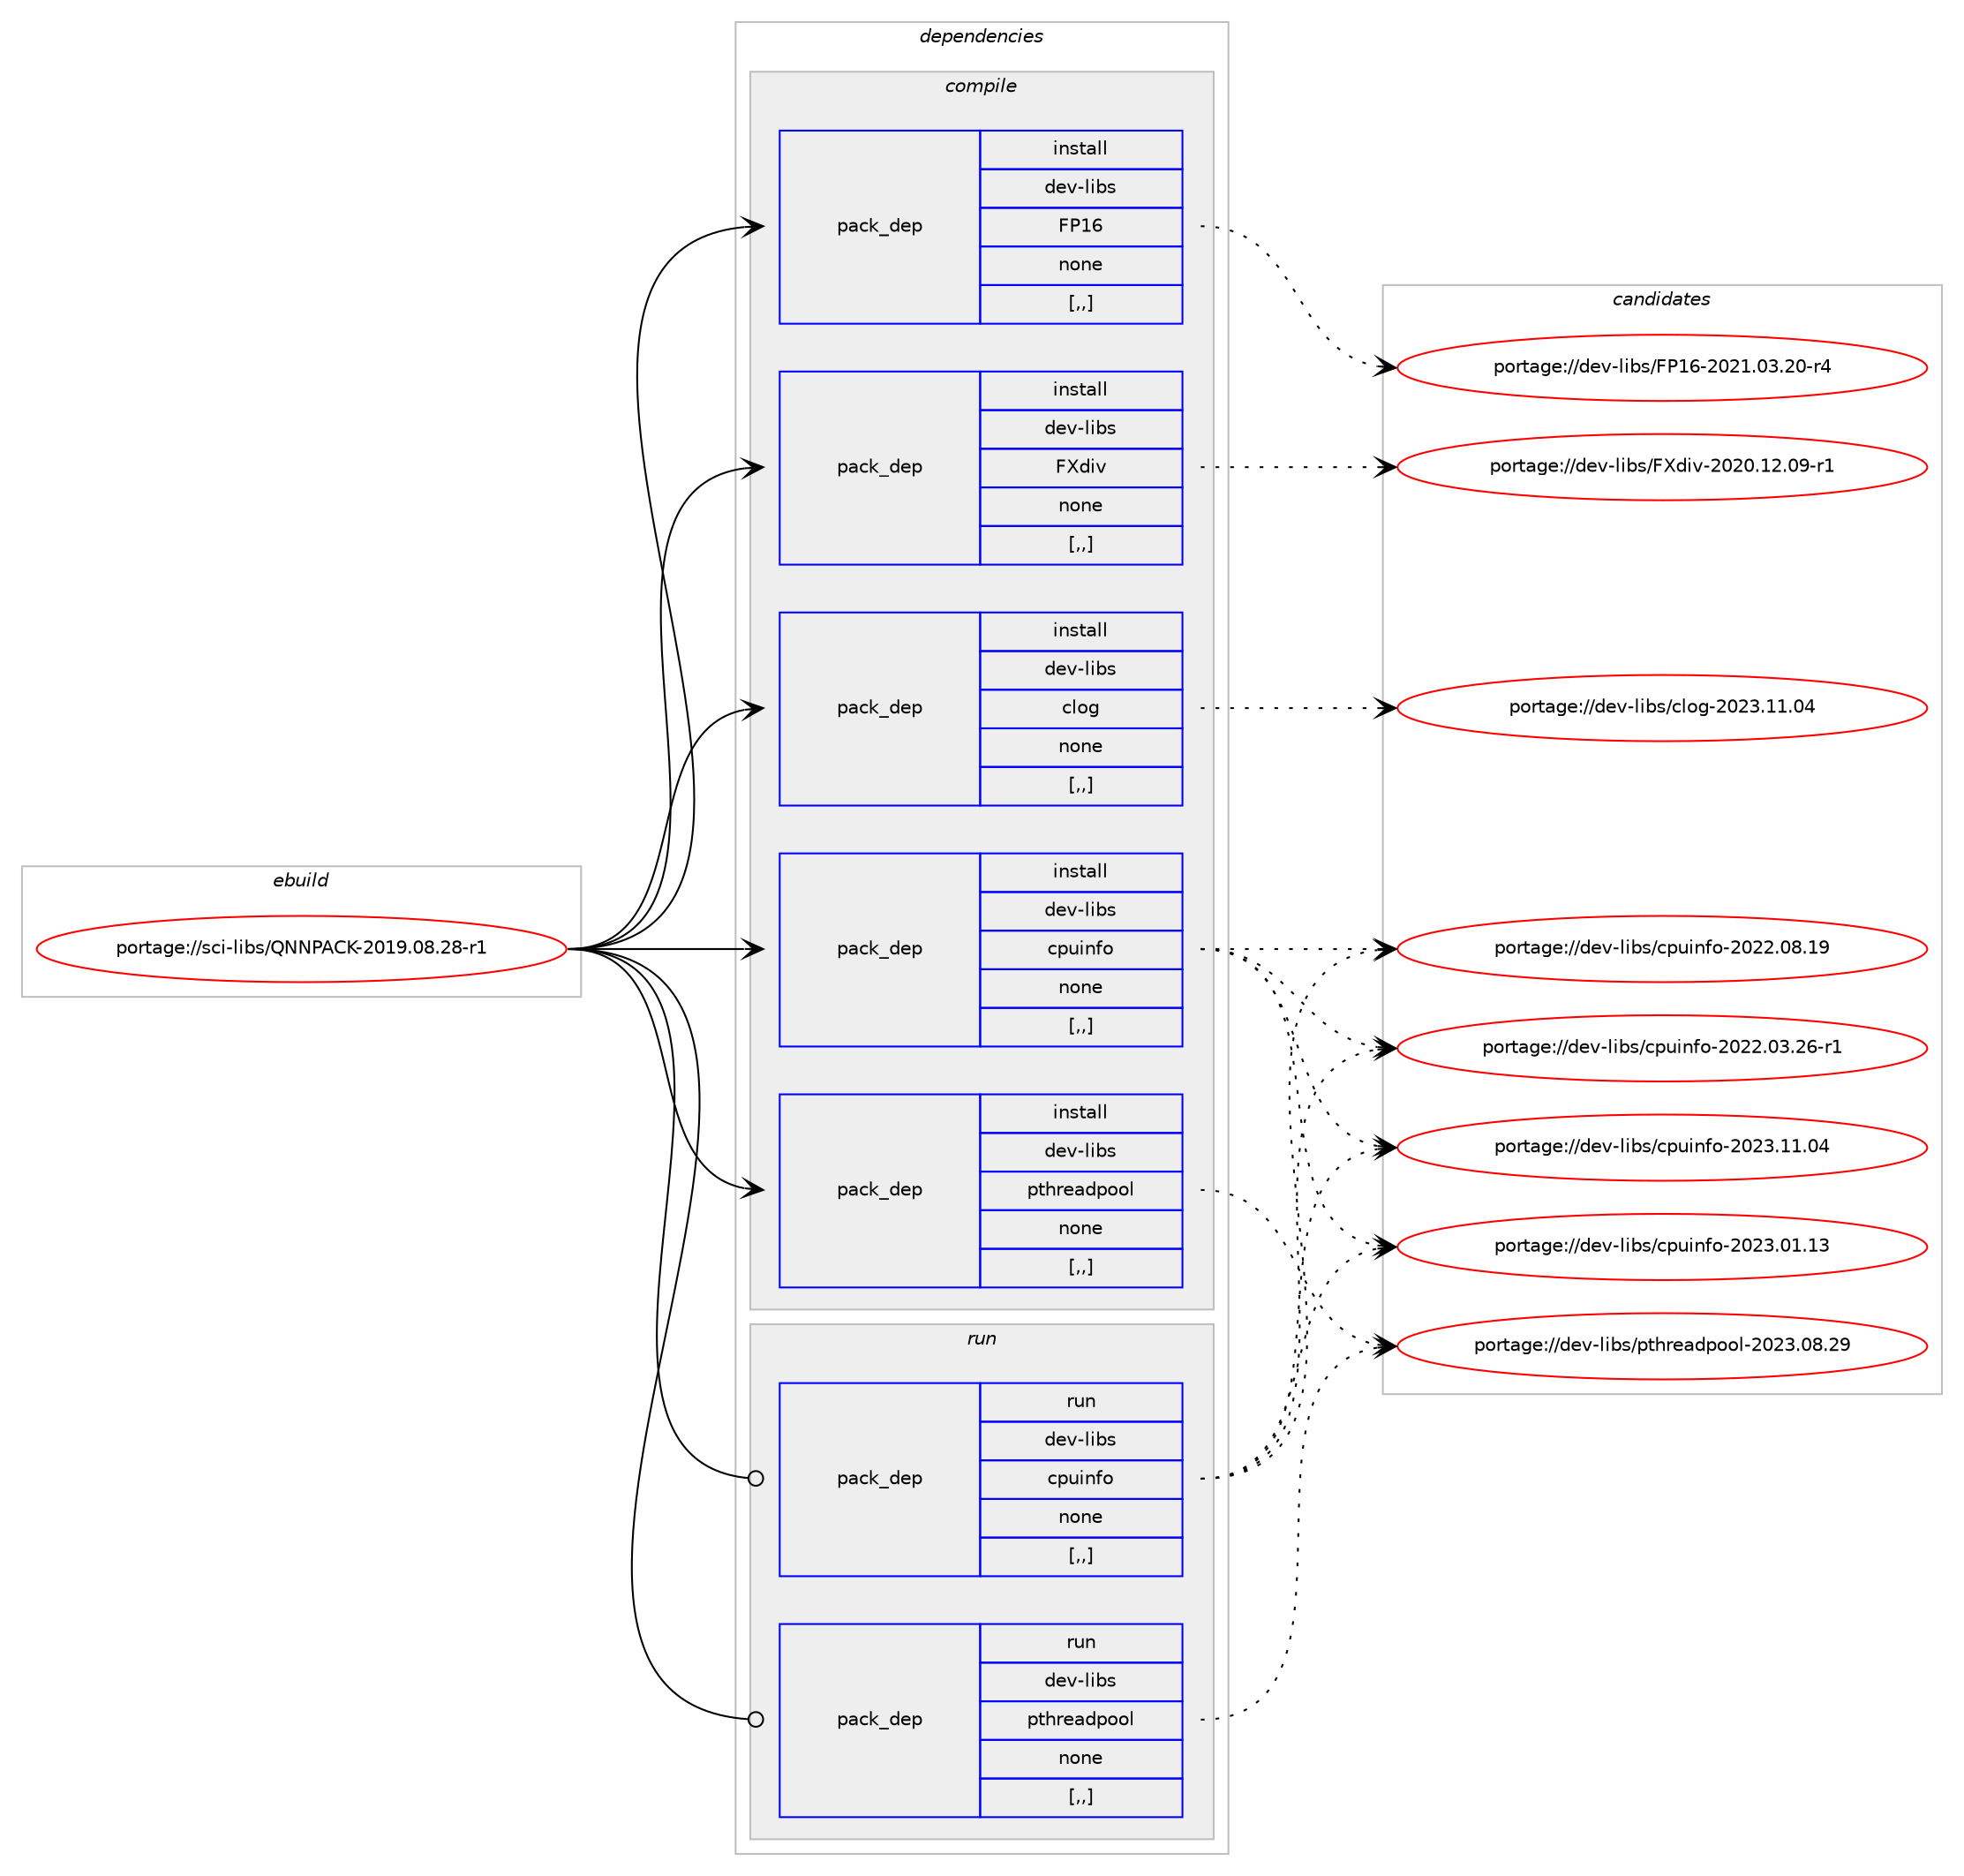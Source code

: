 digraph prolog {

# *************
# Graph options
# *************

newrank=true;
concentrate=true;
compound=true;
graph [rankdir=LR,fontname=Helvetica,fontsize=10,ranksep=1.5];#, ranksep=2.5, nodesep=0.2];
edge  [arrowhead=vee];
node  [fontname=Helvetica,fontsize=10];

# **********
# The ebuild
# **********

subgraph cluster_leftcol {
color=gray;
label=<<i>ebuild</i>>;
id [label="portage://sci-libs/QNNPACK-2019.08.28-r1", color=red, width=4, href="../sci-libs/QNNPACK-2019.08.28-r1.svg"];
}

# ****************
# The dependencies
# ****************

subgraph cluster_midcol {
color=gray;
label=<<i>dependencies</i>>;
subgraph cluster_compile {
fillcolor="#eeeeee";
style=filled;
label=<<i>compile</i>>;
subgraph pack291242 {
dependency399534 [label=<<TABLE BORDER="0" CELLBORDER="1" CELLSPACING="0" CELLPADDING="4" WIDTH="220"><TR><TD ROWSPAN="6" CELLPADDING="30">pack_dep</TD></TR><TR><TD WIDTH="110">install</TD></TR><TR><TD>dev-libs</TD></TR><TR><TD>FP16</TD></TR><TR><TD>none</TD></TR><TR><TD>[,,]</TD></TR></TABLE>>, shape=none, color=blue];
}
id:e -> dependency399534:w [weight=20,style="solid",arrowhead="vee"];
subgraph pack291243 {
dependency399535 [label=<<TABLE BORDER="0" CELLBORDER="1" CELLSPACING="0" CELLPADDING="4" WIDTH="220"><TR><TD ROWSPAN="6" CELLPADDING="30">pack_dep</TD></TR><TR><TD WIDTH="110">install</TD></TR><TR><TD>dev-libs</TD></TR><TR><TD>FXdiv</TD></TR><TR><TD>none</TD></TR><TR><TD>[,,]</TD></TR></TABLE>>, shape=none, color=blue];
}
id:e -> dependency399535:w [weight=20,style="solid",arrowhead="vee"];
subgraph pack291244 {
dependency399536 [label=<<TABLE BORDER="0" CELLBORDER="1" CELLSPACING="0" CELLPADDING="4" WIDTH="220"><TR><TD ROWSPAN="6" CELLPADDING="30">pack_dep</TD></TR><TR><TD WIDTH="110">install</TD></TR><TR><TD>dev-libs</TD></TR><TR><TD>clog</TD></TR><TR><TD>none</TD></TR><TR><TD>[,,]</TD></TR></TABLE>>, shape=none, color=blue];
}
id:e -> dependency399536:w [weight=20,style="solid",arrowhead="vee"];
subgraph pack291245 {
dependency399537 [label=<<TABLE BORDER="0" CELLBORDER="1" CELLSPACING="0" CELLPADDING="4" WIDTH="220"><TR><TD ROWSPAN="6" CELLPADDING="30">pack_dep</TD></TR><TR><TD WIDTH="110">install</TD></TR><TR><TD>dev-libs</TD></TR><TR><TD>cpuinfo</TD></TR><TR><TD>none</TD></TR><TR><TD>[,,]</TD></TR></TABLE>>, shape=none, color=blue];
}
id:e -> dependency399537:w [weight=20,style="solid",arrowhead="vee"];
subgraph pack291246 {
dependency399538 [label=<<TABLE BORDER="0" CELLBORDER="1" CELLSPACING="0" CELLPADDING="4" WIDTH="220"><TR><TD ROWSPAN="6" CELLPADDING="30">pack_dep</TD></TR><TR><TD WIDTH="110">install</TD></TR><TR><TD>dev-libs</TD></TR><TR><TD>pthreadpool</TD></TR><TR><TD>none</TD></TR><TR><TD>[,,]</TD></TR></TABLE>>, shape=none, color=blue];
}
id:e -> dependency399538:w [weight=20,style="solid",arrowhead="vee"];
}
subgraph cluster_compileandrun {
fillcolor="#eeeeee";
style=filled;
label=<<i>compile and run</i>>;
}
subgraph cluster_run {
fillcolor="#eeeeee";
style=filled;
label=<<i>run</i>>;
subgraph pack291247 {
dependency399539 [label=<<TABLE BORDER="0" CELLBORDER="1" CELLSPACING="0" CELLPADDING="4" WIDTH="220"><TR><TD ROWSPAN="6" CELLPADDING="30">pack_dep</TD></TR><TR><TD WIDTH="110">run</TD></TR><TR><TD>dev-libs</TD></TR><TR><TD>cpuinfo</TD></TR><TR><TD>none</TD></TR><TR><TD>[,,]</TD></TR></TABLE>>, shape=none, color=blue];
}
id:e -> dependency399539:w [weight=20,style="solid",arrowhead="odot"];
subgraph pack291248 {
dependency399540 [label=<<TABLE BORDER="0" CELLBORDER="1" CELLSPACING="0" CELLPADDING="4" WIDTH="220"><TR><TD ROWSPAN="6" CELLPADDING="30">pack_dep</TD></TR><TR><TD WIDTH="110">run</TD></TR><TR><TD>dev-libs</TD></TR><TR><TD>pthreadpool</TD></TR><TR><TD>none</TD></TR><TR><TD>[,,]</TD></TR></TABLE>>, shape=none, color=blue];
}
id:e -> dependency399540:w [weight=20,style="solid",arrowhead="odot"];
}
}

# **************
# The candidates
# **************

subgraph cluster_choices {
rank=same;
color=gray;
label=<<i>candidates</i>>;

subgraph choice291242 {
color=black;
nodesep=1;
choice1001011184510810598115477080495445504850494648514650484511452 [label="portage://dev-libs/FP16-2021.03.20-r4", color=red, width=4,href="../dev-libs/FP16-2021.03.20-r4.svg"];
dependency399534:e -> choice1001011184510810598115477080495445504850494648514650484511452:w [style=dotted,weight="100"];
}
subgraph choice291243 {
color=black;
nodesep=1;
choice100101118451081059811547708810010511845504850484649504648574511449 [label="portage://dev-libs/FXdiv-2020.12.09-r1", color=red, width=4,href="../dev-libs/FXdiv-2020.12.09-r1.svg"];
dependency399535:e -> choice100101118451081059811547708810010511845504850484649504648574511449:w [style=dotted,weight="100"];
}
subgraph choice291244 {
color=black;
nodesep=1;
choice100101118451081059811547991081111034550485051464949464852 [label="portage://dev-libs/clog-2023.11.04", color=red, width=4,href="../dev-libs/clog-2023.11.04.svg"];
dependency399536:e -> choice100101118451081059811547991081111034550485051464949464852:w [style=dotted,weight="100"];
}
subgraph choice291245 {
color=black;
nodesep=1;
choice100101118451081059811547991121171051101021114550485051464949464852 [label="portage://dev-libs/cpuinfo-2023.11.04", color=red, width=4,href="../dev-libs/cpuinfo-2023.11.04.svg"];
choice100101118451081059811547991121171051101021114550485051464849464951 [label="portage://dev-libs/cpuinfo-2023.01.13", color=red, width=4,href="../dev-libs/cpuinfo-2023.01.13.svg"];
choice100101118451081059811547991121171051101021114550485050464856464957 [label="portage://dev-libs/cpuinfo-2022.08.19", color=red, width=4,href="../dev-libs/cpuinfo-2022.08.19.svg"];
choice1001011184510810598115479911211710511010211145504850504648514650544511449 [label="portage://dev-libs/cpuinfo-2022.03.26-r1", color=red, width=4,href="../dev-libs/cpuinfo-2022.03.26-r1.svg"];
dependency399537:e -> choice100101118451081059811547991121171051101021114550485051464949464852:w [style=dotted,weight="100"];
dependency399537:e -> choice100101118451081059811547991121171051101021114550485051464849464951:w [style=dotted,weight="100"];
dependency399537:e -> choice100101118451081059811547991121171051101021114550485050464856464957:w [style=dotted,weight="100"];
dependency399537:e -> choice1001011184510810598115479911211710511010211145504850504648514650544511449:w [style=dotted,weight="100"];
}
subgraph choice291246 {
color=black;
nodesep=1;
choice100101118451081059811547112116104114101971001121111111084550485051464856465057 [label="portage://dev-libs/pthreadpool-2023.08.29", color=red, width=4,href="../dev-libs/pthreadpool-2023.08.29.svg"];
dependency399538:e -> choice100101118451081059811547112116104114101971001121111111084550485051464856465057:w [style=dotted,weight="100"];
}
subgraph choice291247 {
color=black;
nodesep=1;
choice100101118451081059811547991121171051101021114550485051464949464852 [label="portage://dev-libs/cpuinfo-2023.11.04", color=red, width=4,href="../dev-libs/cpuinfo-2023.11.04.svg"];
choice100101118451081059811547991121171051101021114550485051464849464951 [label="portage://dev-libs/cpuinfo-2023.01.13", color=red, width=4,href="../dev-libs/cpuinfo-2023.01.13.svg"];
choice100101118451081059811547991121171051101021114550485050464856464957 [label="portage://dev-libs/cpuinfo-2022.08.19", color=red, width=4,href="../dev-libs/cpuinfo-2022.08.19.svg"];
choice1001011184510810598115479911211710511010211145504850504648514650544511449 [label="portage://dev-libs/cpuinfo-2022.03.26-r1", color=red, width=4,href="../dev-libs/cpuinfo-2022.03.26-r1.svg"];
dependency399539:e -> choice100101118451081059811547991121171051101021114550485051464949464852:w [style=dotted,weight="100"];
dependency399539:e -> choice100101118451081059811547991121171051101021114550485051464849464951:w [style=dotted,weight="100"];
dependency399539:e -> choice100101118451081059811547991121171051101021114550485050464856464957:w [style=dotted,weight="100"];
dependency399539:e -> choice1001011184510810598115479911211710511010211145504850504648514650544511449:w [style=dotted,weight="100"];
}
subgraph choice291248 {
color=black;
nodesep=1;
choice100101118451081059811547112116104114101971001121111111084550485051464856465057 [label="portage://dev-libs/pthreadpool-2023.08.29", color=red, width=4,href="../dev-libs/pthreadpool-2023.08.29.svg"];
dependency399540:e -> choice100101118451081059811547112116104114101971001121111111084550485051464856465057:w [style=dotted,weight="100"];
}
}

}

